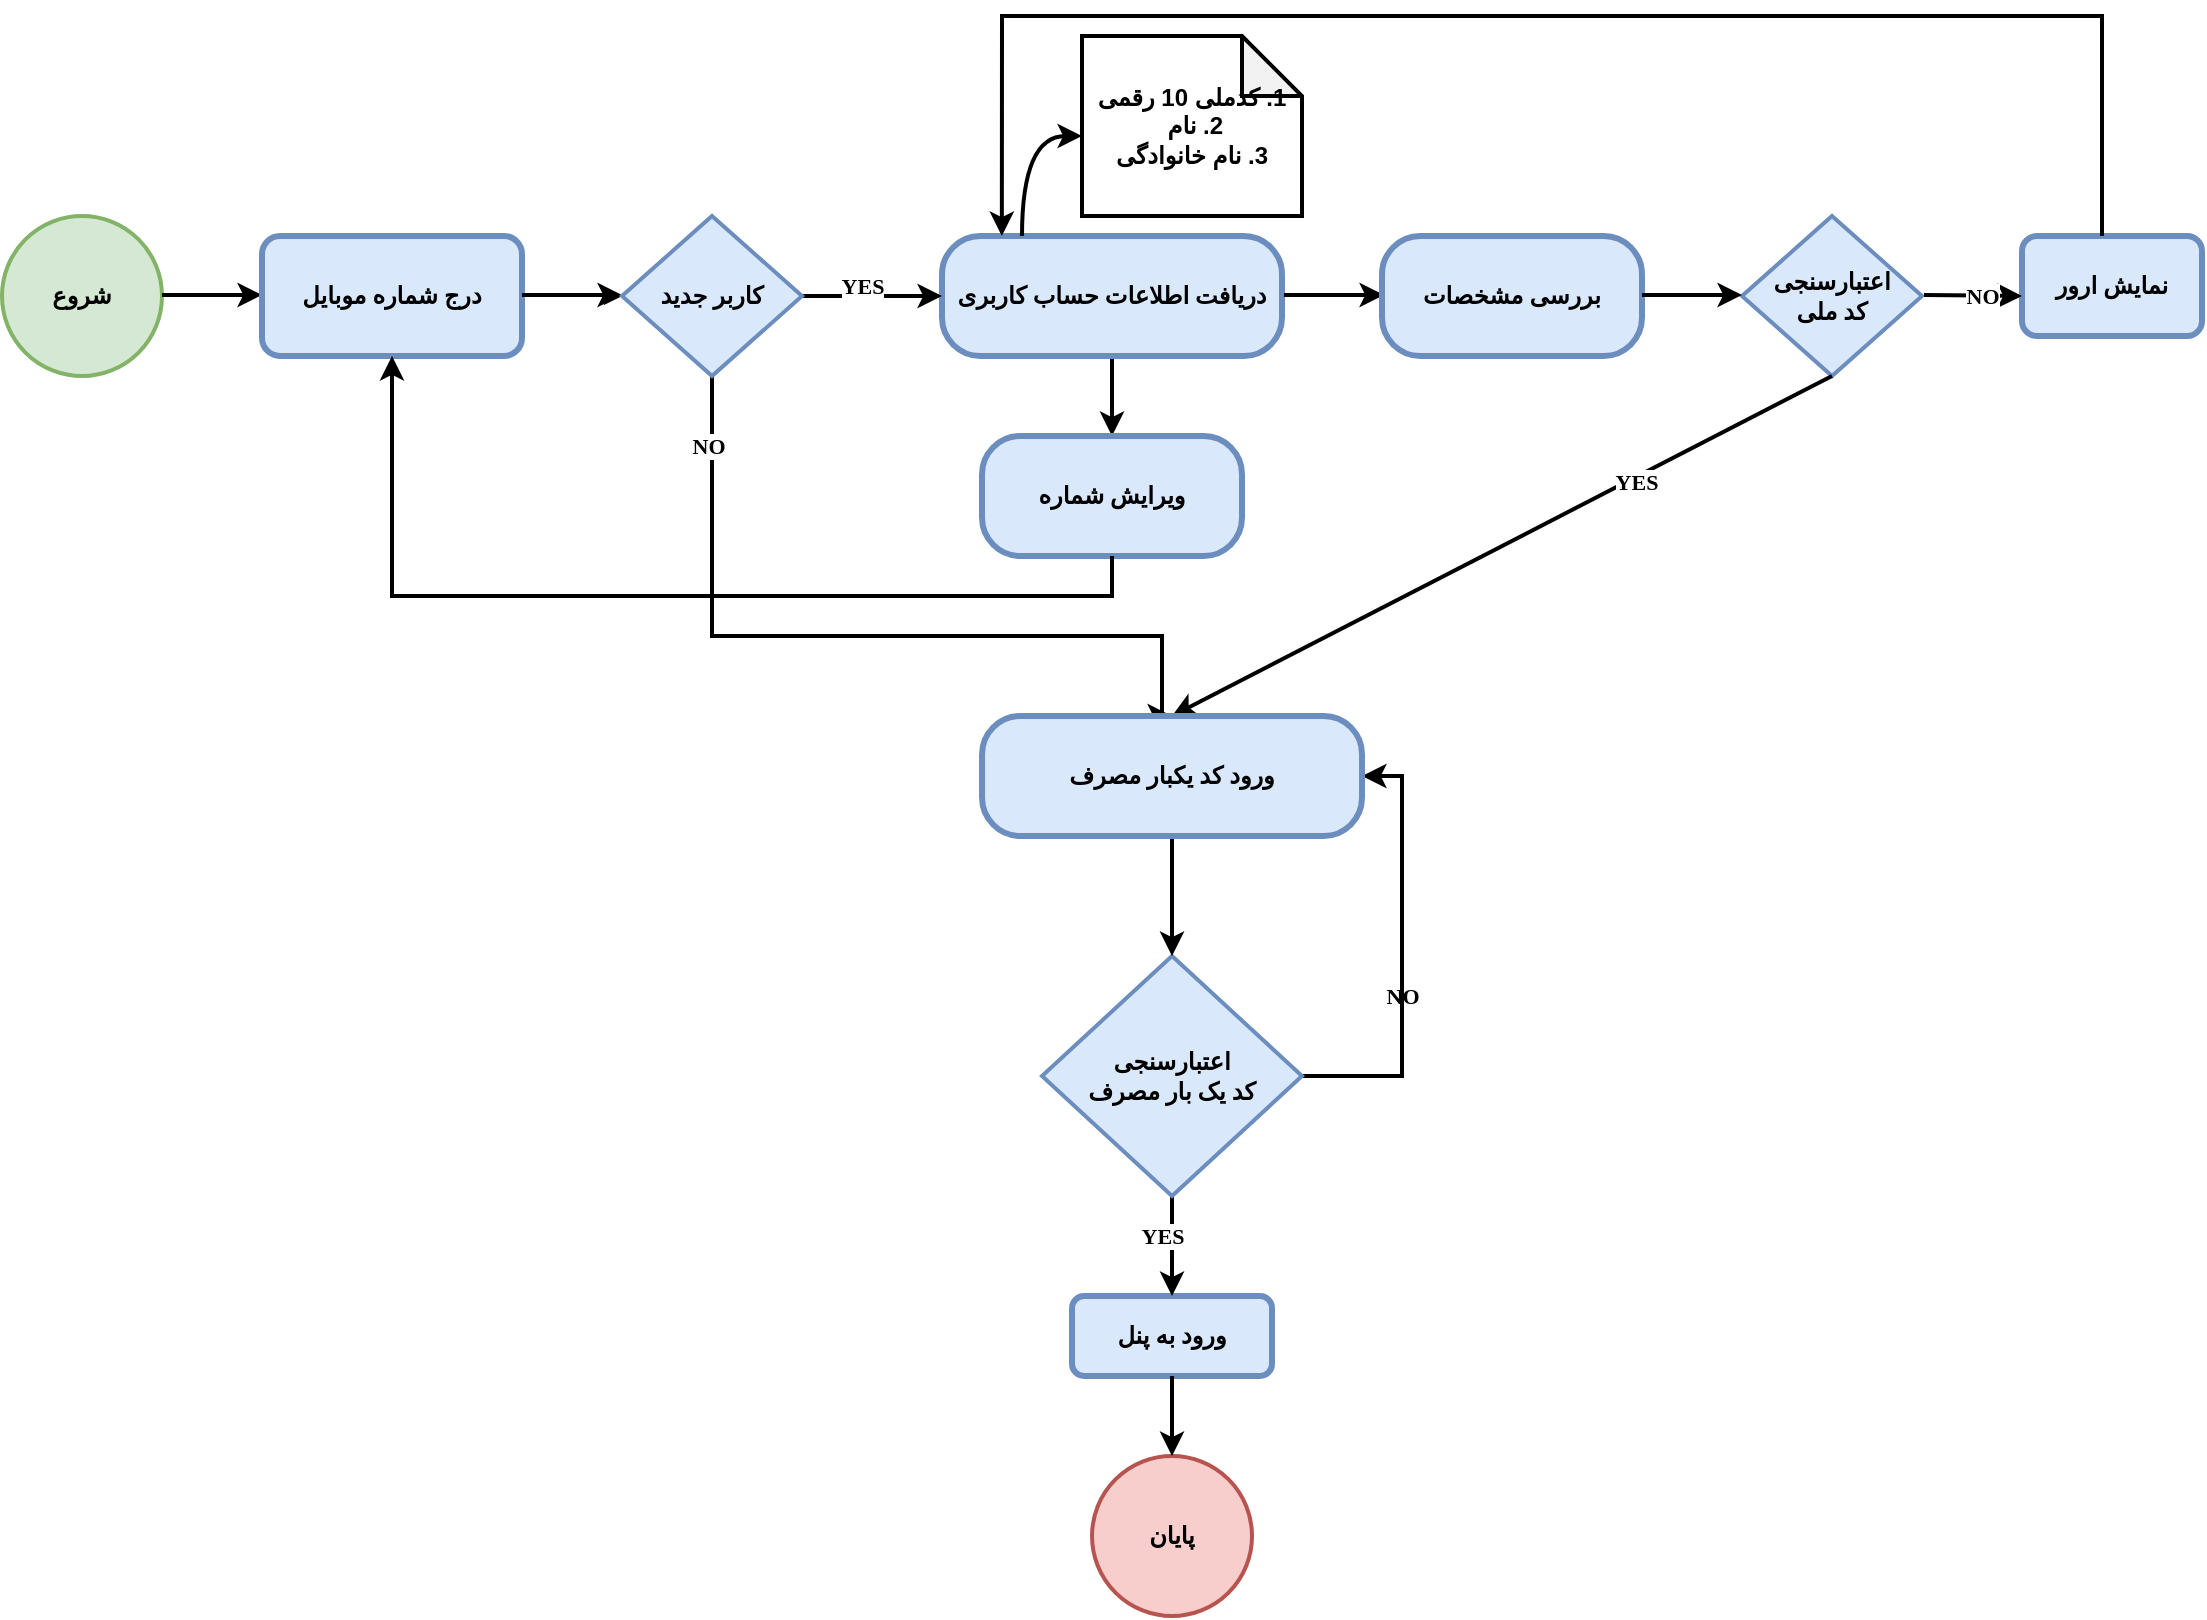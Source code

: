 <mxfile version="20.2.3" type="device"><diagram id="DYEBxZMn2yfQrXZyVoiY" name="ثبت نام"><mxGraphModel dx="1422" dy="762" grid="1" gridSize="10" guides="1" tooltips="1" connect="1" arrows="1" fold="1" page="1" pageScale="1" pageWidth="1700" pageHeight="1100" math="0" shadow="0"><root><mxCell id="0"/><mxCell id="1" parent="0"/><mxCell id="u-NyLQn1kaesd-_jPS86-1" value="&lt;b&gt;&lt;font face=&quot;Tahoma&quot;&gt;شروع&lt;/font&gt;&lt;/b&gt;" style="ellipse;whiteSpace=wrap;html=1;aspect=fixed;fillColor=#d5e8d4;strokeColor=#82b366;strokeWidth=2;" parent="1" vertex="1"><mxGeometry x="220" y="170" width="80" height="80" as="geometry"/></mxCell><mxCell id="u-NyLQn1kaesd-_jPS86-2" value="" style="endArrow=classic;html=1;rounded=0;fontFamily=Tahoma;strokeWidth=2;" parent="1" edge="1"><mxGeometry width="50" height="50" relative="1" as="geometry"><mxPoint x="300" y="209.5" as="sourcePoint"/><mxPoint x="350" y="209.5" as="targetPoint"/></mxGeometry></mxCell><mxCell id="KVrISjrCbezJMiZWZD0W-7" value="" style="edgeStyle=orthogonalEdgeStyle;rounded=0;orthogonalLoop=1;jettySize=auto;html=1;" edge="1" parent="1" source="u-NyLQn1kaesd-_jPS86-3" target="KVrISjrCbezJMiZWZD0W-2"><mxGeometry relative="1" as="geometry"/></mxCell><mxCell id="u-NyLQn1kaesd-_jPS86-3" value="&lt;b&gt;درج شماره موبایل&lt;/b&gt;" style="rounded=1;whiteSpace=wrap;html=1;fontFamily=Tahoma;strokeWidth=3;fillColor=#dae8fc;strokeColor=#6c8ebf;" parent="1" vertex="1"><mxGeometry x="350" y="180" width="130" height="60" as="geometry"/></mxCell><mxCell id="KVrISjrCbezJMiZWZD0W-14" style="edgeStyle=orthogonalEdgeStyle;rounded=0;orthogonalLoop=1;jettySize=auto;html=1;exitX=0.5;exitY=1;exitDx=0;exitDy=0;entryX=0.5;entryY=0;entryDx=0;entryDy=0;strokeWidth=2;" edge="1" parent="1" source="u-NyLQn1kaesd-_jPS86-5" target="QDM9Nr_bwSfyLb1bIKhE-5"><mxGeometry relative="1" as="geometry"/></mxCell><mxCell id="u-NyLQn1kaesd-_jPS86-5" value="&lt;b&gt;دریافت اطلاعات حساب کاربری&lt;/b&gt;" style="rounded=1;whiteSpace=wrap;html=1;fontFamily=Tahoma;strokeWidth=3;fillColor=#dae8fc;strokeColor=#6c8ebf;arcSize=32;" parent="1" vertex="1"><mxGeometry x="690" y="180" width="170" height="60" as="geometry"/></mxCell><mxCell id="u-NyLQn1kaesd-_jPS86-8" value="" style="endArrow=classic;html=1;rounded=0;fontFamily=Tahoma;strokeWidth=2;" parent="1" edge="1"><mxGeometry width="50" height="50" relative="1" as="geometry"><mxPoint x="480" y="209.5" as="sourcePoint"/><mxPoint x="530" y="209.5" as="targetPoint"/></mxGeometry></mxCell><mxCell id="u-NyLQn1kaesd-_jPS86-9" value="" style="endArrow=classic;html=1;rounded=0;fontFamily=Tahoma;strokeWidth=2;" parent="1" edge="1"><mxGeometry width="50" height="50" relative="1" as="geometry"><mxPoint x="861" y="209.5" as="sourcePoint"/><mxPoint x="911" y="209.5" as="targetPoint"/></mxGeometry></mxCell><mxCell id="u-NyLQn1kaesd-_jPS86-10" value="&lt;b&gt;اعتبارسنجی&lt;br&gt;کد ملی&lt;br&gt;&lt;/b&gt;" style="rhombus;whiteSpace=wrap;html=1;fontFamily=Tahoma;strokeWidth=2;fillColor=#dae8fc;strokeColor=#6c8ebf;" parent="1" vertex="1"><mxGeometry x="1090" y="170" width="90" height="80" as="geometry"/></mxCell><mxCell id="u-NyLQn1kaesd-_jPS86-17" value="&lt;b&gt;نمایش ارور&lt;/b&gt;" style="rounded=1;whiteSpace=wrap;html=1;fontFamily=Tahoma;strokeWidth=3;fillColor=#dae8fc;strokeColor=#6c8ebf;" parent="1" vertex="1"><mxGeometry x="1230" y="180" width="90" height="50" as="geometry"/></mxCell><mxCell id="u-NyLQn1kaesd-_jPS86-21" value="&lt;b&gt;پایان&lt;/b&gt;" style="ellipse;whiteSpace=wrap;html=1;aspect=fixed;fontFamily=Tahoma;strokeWidth=2;fillColor=#f8cecc;strokeColor=#b85450;" parent="1" vertex="1"><mxGeometry x="765.01" y="790" width="80" height="80" as="geometry"/></mxCell><mxCell id="u-NyLQn1kaesd-_jPS86-25" value="" style="endArrow=classic;html=1;rounded=0;fontFamily=Tahoma;strokeWidth=2;" parent="1" edge="1"><mxGeometry width="50" height="50" relative="1" as="geometry"><mxPoint x="1181" y="209.5" as="sourcePoint"/><mxPoint x="1230" y="210" as="targetPoint"/></mxGeometry></mxCell><mxCell id="u-NyLQn1kaesd-_jPS86-26" value="&lt;b&gt;NO&lt;/b&gt;" style="edgeLabel;html=1;align=center;verticalAlign=middle;resizable=0;points=[];fontFamily=Tahoma;" parent="u-NyLQn1kaesd-_jPS86-25" connectable="0" vertex="1"><mxGeometry x="0.5" y="-1" relative="1" as="geometry"><mxPoint x="-298" y="349" as="offset"/></mxGeometry></mxCell><mxCell id="u-NyLQn1kaesd-_jPS86-28" value="" style="endArrow=classic;html=1;rounded=0;fontFamily=Tahoma;strokeWidth=2;exitX=0.5;exitY=1;exitDx=0;exitDy=0;entryX=0.5;entryY=0;entryDx=0;entryDy=0;" parent="1" source="u-NyLQn1kaesd-_jPS86-10" edge="1" target="KVrISjrCbezJMiZWZD0W-21"><mxGeometry width="50" height="50" relative="1" as="geometry"><mxPoint x="1150" y="320" as="sourcePoint"/><mxPoint x="1135" y="300" as="targetPoint"/><Array as="points"/></mxGeometry></mxCell><mxCell id="u-NyLQn1kaesd-_jPS86-29" value="&lt;b&gt;YES&lt;/b&gt;" style="edgeLabel;html=1;align=center;verticalAlign=middle;resizable=0;points=[];fontFamily=Tahoma;" parent="u-NyLQn1kaesd-_jPS86-28" connectable="0" vertex="1"><mxGeometry x="-0.399" y="2" relative="1" as="geometry"><mxPoint as="offset"/></mxGeometry></mxCell><mxCell id="wrpiUzfzbgSJAsm3x5_c-1" value="" style="curved=1;endArrow=classic;html=1;rounded=0;strokeWidth=2;" parent="1" edge="1"><mxGeometry width="50" height="50" relative="1" as="geometry"><mxPoint x="730" y="180" as="sourcePoint"/><mxPoint x="760" y="130" as="targetPoint"/><Array as="points"><mxPoint x="730" y="130"/></Array></mxGeometry></mxCell><mxCell id="wrpiUzfzbgSJAsm3x5_c-2" value="&lt;b&gt;1. کدملی 10 رقمی&lt;br&gt;2. نام&amp;nbsp;&lt;br&gt;3. نام خانوادگی&lt;/b&gt;" style="shape=note;whiteSpace=wrap;html=1;backgroundOutline=1;darkOpacity=0.05;strokeWidth=2;textDirection=rtl;" parent="1" vertex="1"><mxGeometry x="760" y="80" width="110" height="90" as="geometry"/></mxCell><mxCell id="wrpiUzfzbgSJAsm3x5_c-4" value="&lt;b&gt;بررسی مشخصات&lt;/b&gt;" style="rounded=1;whiteSpace=wrap;html=1;fontFamily=Tahoma;strokeWidth=3;fillColor=#dae8fc;strokeColor=#6c8ebf;arcSize=32;" parent="1" vertex="1"><mxGeometry x="910" y="180" width="130" height="60" as="geometry"/></mxCell><mxCell id="wrpiUzfzbgSJAsm3x5_c-5" value="" style="endArrow=classic;html=1;rounded=0;fontFamily=Tahoma;strokeWidth=2;" parent="1" edge="1"><mxGeometry width="50" height="50" relative="1" as="geometry"><mxPoint x="1040" y="209.5" as="sourcePoint"/><mxPoint x="1090" y="209.5" as="targetPoint"/></mxGeometry></mxCell><mxCell id="wrpiUzfzbgSJAsm3x5_c-8" value="&lt;b&gt;ورود به پنل&lt;/b&gt;" style="rounded=1;whiteSpace=wrap;html=1;fontFamily=Tahoma;strokeWidth=3;fillColor=#dae8fc;strokeColor=#6c8ebf;" parent="1" vertex="1"><mxGeometry x="755.01" y="710" width="100" height="40" as="geometry"/></mxCell><mxCell id="QDM9Nr_bwSfyLb1bIKhE-1" value="" style="endArrow=classic;html=1;rounded=0;strokeWidth=2;exitX=0;exitY=0.75;exitDx=0;exitDy=0;" parent="1" edge="1"><mxGeometry width="50" height="50" relative="1" as="geometry"><mxPoint x="805.01" y="750" as="sourcePoint"/><mxPoint x="805.01" y="790" as="targetPoint"/></mxGeometry></mxCell><mxCell id="QDM9Nr_bwSfyLb1bIKhE-4" value="" style="endArrow=classic;html=1;rounded=0;strokeWidth=2;entryX=0.176;entryY=0;entryDx=0;entryDy=0;entryPerimeter=0;" parent="1" target="u-NyLQn1kaesd-_jPS86-5" edge="1"><mxGeometry width="50" height="50" relative="1" as="geometry"><mxPoint x="1270" y="180" as="sourcePoint"/><mxPoint x="710" y="80" as="targetPoint"/><Array as="points"><mxPoint x="1270" y="80"/><mxPoint x="1270" y="70"/><mxPoint x="1200" y="70"/><mxPoint x="1140" y="70"/><mxPoint x="1000" y="70"/><mxPoint x="720" y="70"/></Array></mxGeometry></mxCell><mxCell id="QDM9Nr_bwSfyLb1bIKhE-5" value="&lt;b&gt;ویرایش شماره&lt;/b&gt;" style="rounded=1;whiteSpace=wrap;html=1;fontFamily=Tahoma;strokeWidth=3;fillColor=#dae8fc;strokeColor=#6c8ebf;arcSize=32;" parent="1" vertex="1"><mxGeometry x="710" y="280" width="130" height="60" as="geometry"/></mxCell><mxCell id="QDM9Nr_bwSfyLb1bIKhE-6" value="" style="endArrow=classic;html=1;rounded=0;strokeWidth=2;entryX=0.5;entryY=1;entryDx=0;entryDy=0;exitX=0.5;exitY=1;exitDx=0;exitDy=0;" parent="1" target="u-NyLQn1kaesd-_jPS86-3" edge="1" source="QDM9Nr_bwSfyLb1bIKhE-5"><mxGeometry width="50" height="50" relative="1" as="geometry"><mxPoint x="980" y="360" as="sourcePoint"/><mxPoint x="860" y="290" as="targetPoint"/><Array as="points"><mxPoint x="775" y="360"/><mxPoint x="720" y="360"/><mxPoint x="620" y="360"/><mxPoint x="520" y="360"/><mxPoint x="415" y="360"/></Array></mxGeometry></mxCell><mxCell id="KVrISjrCbezJMiZWZD0W-6" style="edgeStyle=orthogonalEdgeStyle;rounded=0;orthogonalLoop=1;jettySize=auto;html=1;exitX=1;exitY=0.5;exitDx=0;exitDy=0;entryX=0;entryY=0.5;entryDx=0;entryDy=0;fontSize=11;fontFamily=Tahoma;fillColor=#dae8fc;strokeColor=default;strokeWidth=2;" edge="1" parent="1" source="KVrISjrCbezJMiZWZD0W-2" target="u-NyLQn1kaesd-_jPS86-5"><mxGeometry relative="1" as="geometry"/></mxCell><mxCell id="KVrISjrCbezJMiZWZD0W-24" style="edgeStyle=orthogonalEdgeStyle;rounded=0;orthogonalLoop=1;jettySize=auto;html=1;exitX=0.5;exitY=1;exitDx=0;exitDy=0;entryX=0.5;entryY=0;entryDx=0;entryDy=0;fontFamily=Tahoma;strokeWidth=2;" edge="1" parent="1" source="KVrISjrCbezJMiZWZD0W-2" target="KVrISjrCbezJMiZWZD0W-21"><mxGeometry relative="1" as="geometry"><Array as="points"><mxPoint x="575" y="380"/><mxPoint x="800" y="380"/></Array></mxGeometry></mxCell><mxCell id="KVrISjrCbezJMiZWZD0W-2" value="&lt;b&gt;کاربر جدید&lt;/b&gt;" style="rhombus;whiteSpace=wrap;html=1;fontFamily=Tahoma;strokeWidth=2;fillColor=#dae8fc;strokeColor=#6c8ebf;" vertex="1" parent="1"><mxGeometry x="530" y="170" width="90" height="80" as="geometry"/></mxCell><mxCell id="KVrISjrCbezJMiZWZD0W-11" value="&lt;b&gt;YES&lt;/b&gt;" style="edgeLabel;html=1;align=center;verticalAlign=middle;resizable=0;points=[];fontFamily=Tahoma;" connectable="0" vertex="1" parent="1"><mxGeometry x="650" y="205" as="geometry"/></mxCell><mxCell id="KVrISjrCbezJMiZWZD0W-12" value="&lt;b&gt;NO&lt;/b&gt;" style="edgeLabel;html=1;align=center;verticalAlign=middle;resizable=0;points=[];fontFamily=Tahoma;" connectable="0" vertex="1" parent="1"><mxGeometry x="829.998" y="189.997" as="geometry"><mxPoint x="-257" y="95" as="offset"/></mxGeometry></mxCell><mxCell id="KVrISjrCbezJMiZWZD0W-16" style="edgeStyle=orthogonalEdgeStyle;rounded=0;orthogonalLoop=1;jettySize=auto;html=1;exitX=0.5;exitY=1;exitDx=0;exitDy=0;entryX=0.5;entryY=0;entryDx=0;entryDy=0;fontFamily=Tahoma;strokeWidth=2;" edge="1" parent="1" source="KVrISjrCbezJMiZWZD0W-13" target="wrpiUzfzbgSJAsm3x5_c-8"><mxGeometry relative="1" as="geometry"/></mxCell><mxCell id="KVrISjrCbezJMiZWZD0W-23" style="edgeStyle=orthogonalEdgeStyle;rounded=0;orthogonalLoop=1;jettySize=auto;html=1;exitX=1;exitY=0.5;exitDx=0;exitDy=0;entryX=1;entryY=0.5;entryDx=0;entryDy=0;fontFamily=Tahoma;strokeWidth=2;" edge="1" parent="1" source="KVrISjrCbezJMiZWZD0W-13" target="KVrISjrCbezJMiZWZD0W-21"><mxGeometry relative="1" as="geometry"><Array as="points"><mxPoint x="920" y="600"/><mxPoint x="920" y="450"/></Array></mxGeometry></mxCell><mxCell id="KVrISjrCbezJMiZWZD0W-13" value="&lt;b&gt;اعتبارسنجی&lt;br&gt;کد یک بار مصرف&lt;br&gt;&lt;/b&gt;" style="rhombus;whiteSpace=wrap;html=1;fontFamily=Tahoma;strokeWidth=2;fillColor=#dae8fc;strokeColor=#6c8ebf;" vertex="1" parent="1"><mxGeometry x="740.01" y="540" width="130" height="120" as="geometry"/></mxCell><mxCell id="KVrISjrCbezJMiZWZD0W-17" value="&lt;b&gt;YES&lt;/b&gt;" style="edgeLabel;html=1;align=center;verticalAlign=middle;resizable=0;points=[];fontFamily=Tahoma;" connectable="0" vertex="1" parent="1"><mxGeometry x="800.01" y="680" as="geometry"/></mxCell><mxCell id="KVrISjrCbezJMiZWZD0W-19" value="&lt;b&gt;NO&lt;/b&gt;" style="edgeLabel;html=1;align=center;verticalAlign=middle;resizable=0;points=[];fontFamily=Tahoma;" connectable="0" vertex="1" parent="1"><mxGeometry x="1209.988" y="209.877" as="geometry"/></mxCell><mxCell id="KVrISjrCbezJMiZWZD0W-25" style="edgeStyle=orthogonalEdgeStyle;rounded=0;orthogonalLoop=1;jettySize=auto;html=1;exitX=0.5;exitY=1;exitDx=0;exitDy=0;entryX=0.5;entryY=0;entryDx=0;entryDy=0;fontFamily=Tahoma;strokeWidth=2;" edge="1" parent="1" source="KVrISjrCbezJMiZWZD0W-21" target="KVrISjrCbezJMiZWZD0W-13"><mxGeometry relative="1" as="geometry"/></mxCell><mxCell id="KVrISjrCbezJMiZWZD0W-21" value="&lt;b&gt;ورود کد یکبار مصرف&lt;/b&gt;" style="rounded=1;whiteSpace=wrap;html=1;fontFamily=Tahoma;strokeWidth=3;fillColor=#dae8fc;strokeColor=#6c8ebf;arcSize=32;" vertex="1" parent="1"><mxGeometry x="710.02" y="420" width="189.99" height="60" as="geometry"/></mxCell></root></mxGraphModel></diagram></mxfile>